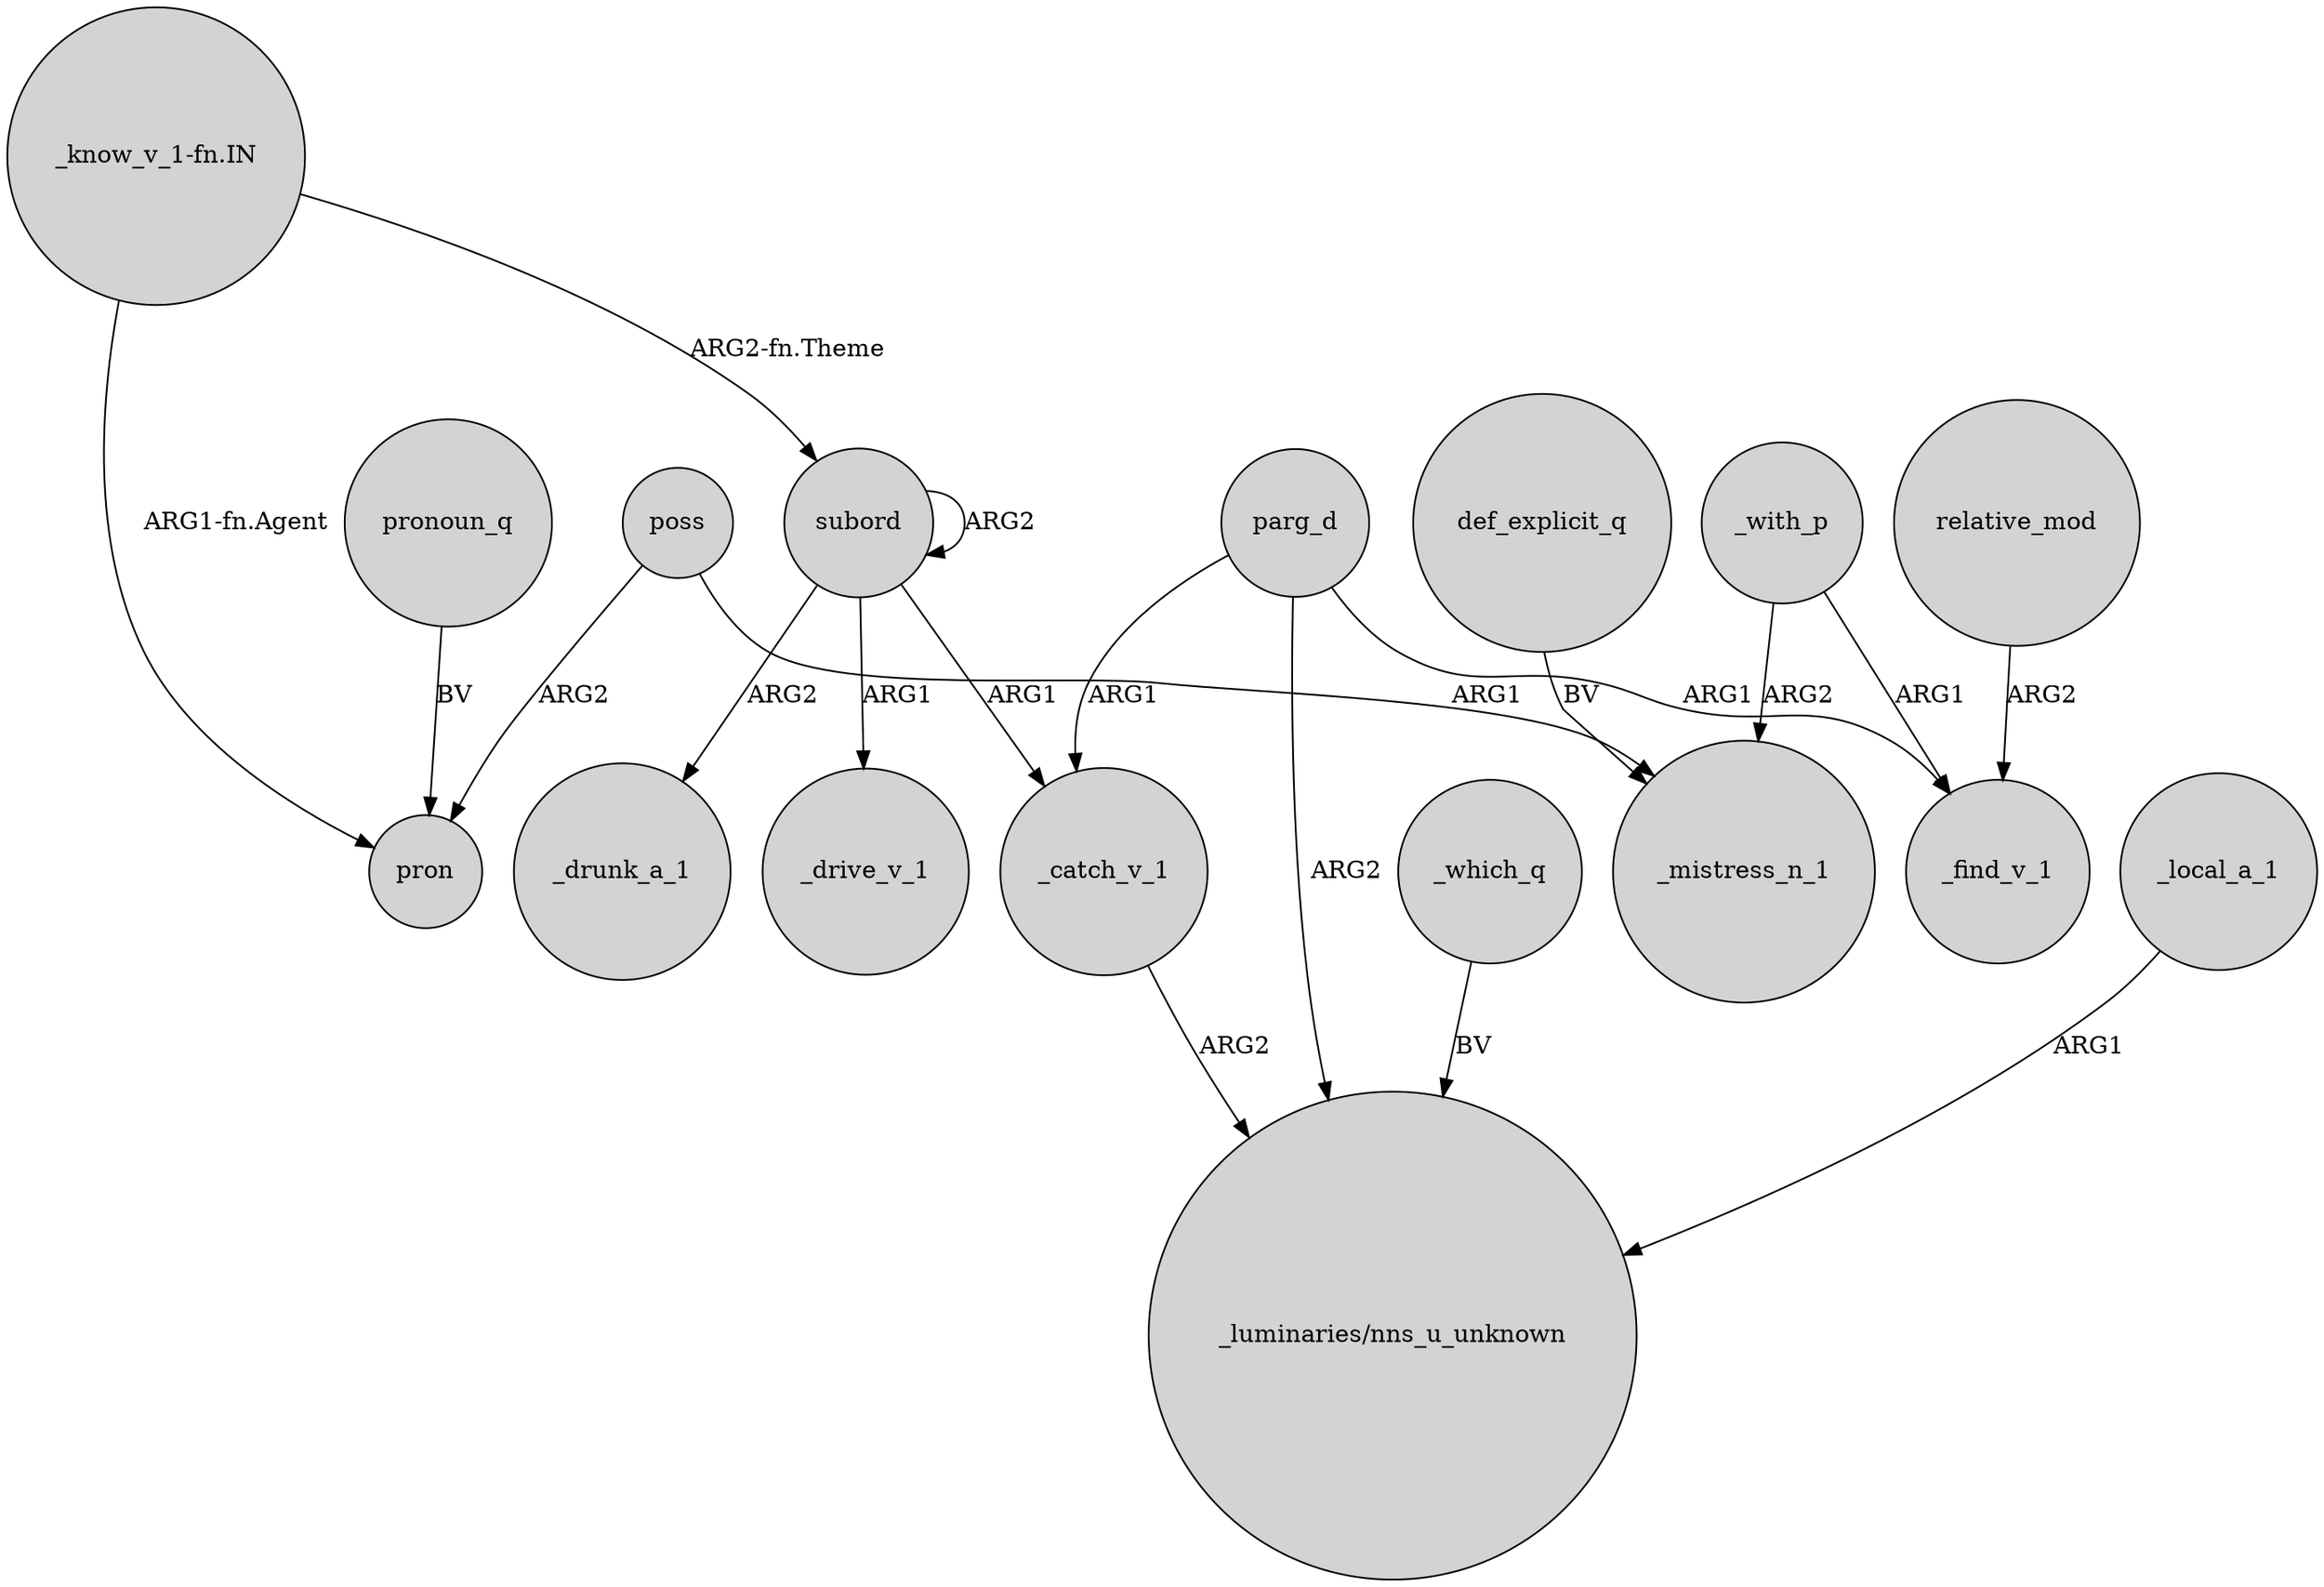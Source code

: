 digraph {
	node [shape=circle style=filled]
	poss -> pron [label=ARG2]
	_which_q -> "_luminaries/nns_u_unknown" [label=BV]
	parg_d -> _catch_v_1 [label=ARG1]
	subord -> _drive_v_1 [label=ARG1]
	_catch_v_1 -> "_luminaries/nns_u_unknown" [label=ARG2]
	parg_d -> _find_v_1 [label=ARG1]
	subord -> _catch_v_1 [label=ARG1]
	"_know_v_1-fn.IN" -> pron [label="ARG1-fn.Agent"]
	_with_p -> _mistress_n_1 [label=ARG2]
	poss -> _mistress_n_1 [label=ARG1]
	subord -> subord [label=ARG2]
	_local_a_1 -> "_luminaries/nns_u_unknown" [label=ARG1]
	pronoun_q -> pron [label=BV]
	"_know_v_1-fn.IN" -> subord [label="ARG2-fn.Theme"]
	_with_p -> _find_v_1 [label=ARG1]
	parg_d -> "_luminaries/nns_u_unknown" [label=ARG2]
	def_explicit_q -> _mistress_n_1 [label=BV]
	subord -> _drunk_a_1 [label=ARG2]
	relative_mod -> _find_v_1 [label=ARG2]
}
